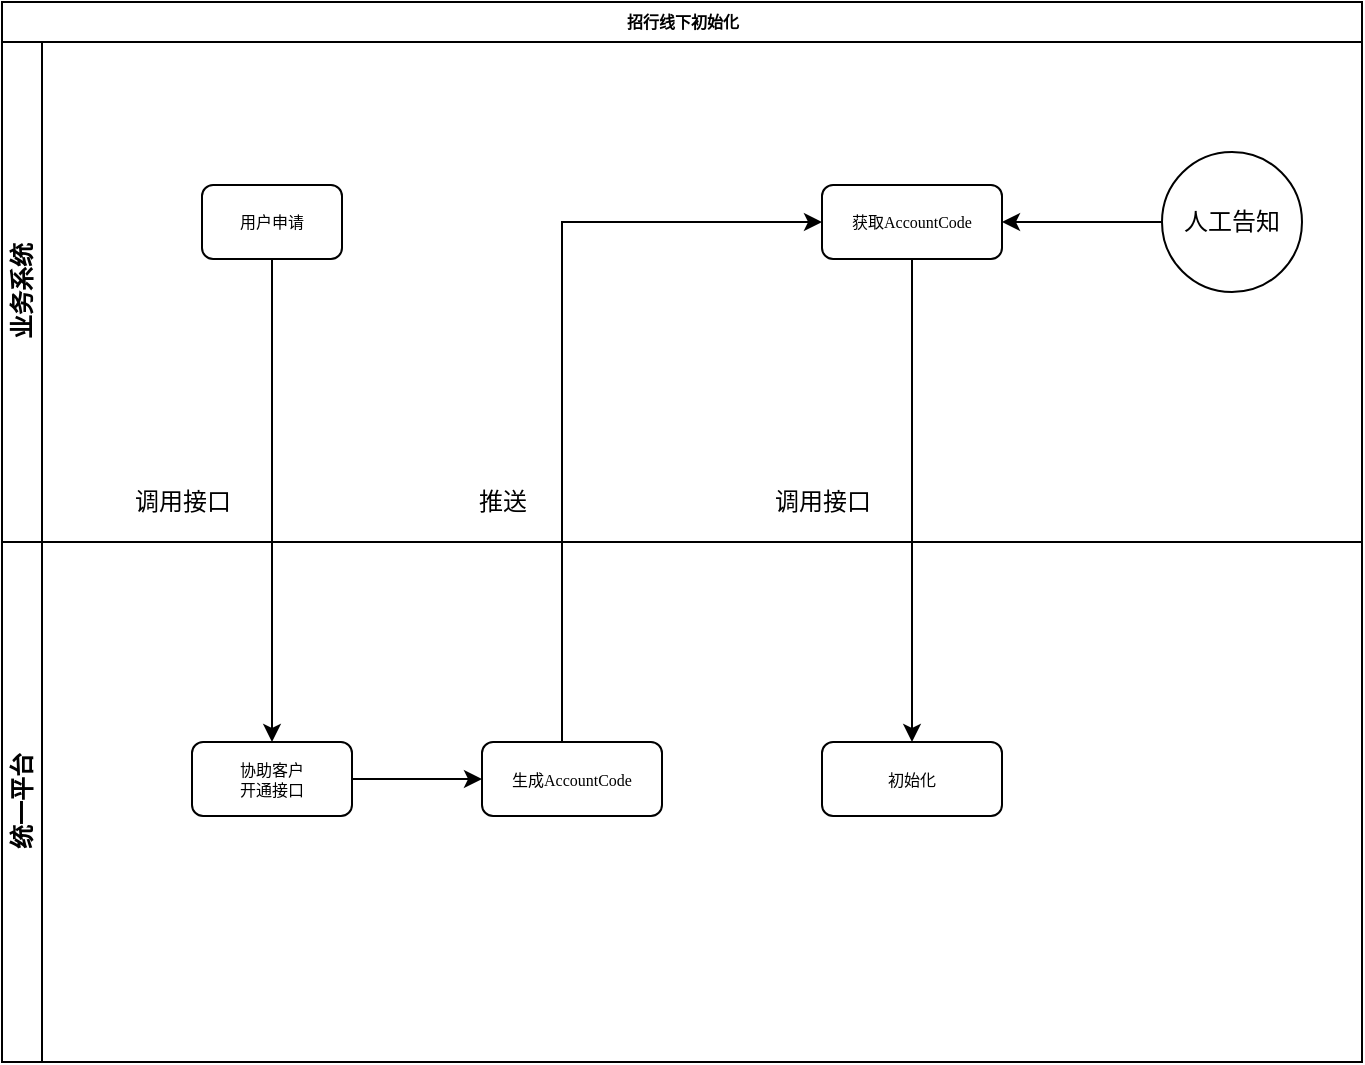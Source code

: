 <mxfile version="17.2.2" type="github">
  <diagram name="Page-1" id="c7488fd3-1785-93aa-aadb-54a6760d102a">
    <mxGraphModel dx="2062" dy="1122" grid="1" gridSize="10" guides="1" tooltips="1" connect="1" arrows="1" fold="1" page="1" pageScale="1" pageWidth="1100" pageHeight="850" background="none" math="0" shadow="0">
      <root>
        <mxCell id="0" />
        <mxCell id="1" parent="0" />
        <mxCell id="2b4e8129b02d487f-1" value="招行线下初始化" style="swimlane;html=1;childLayout=stackLayout;horizontal=1;startSize=20;horizontalStack=0;rounded=0;shadow=0;labelBackgroundColor=none;strokeWidth=1;fontFamily=Verdana;fontSize=8;align=center;" parent="1" vertex="1">
          <mxGeometry x="210" y="150" width="680" height="530" as="geometry">
            <mxRectangle x="180" y="70" width="60" height="20" as="alternateBounds" />
          </mxGeometry>
        </mxCell>
        <mxCell id="2b4e8129b02d487f-2" value="业务系统" style="swimlane;html=1;startSize=20;horizontal=0;" parent="2b4e8129b02d487f-1" vertex="1">
          <mxGeometry y="20" width="680" height="250" as="geometry" />
        </mxCell>
        <mxCell id="2b4e8129b02d487f-6" value="用户申请" style="rounded=1;whiteSpace=wrap;html=1;shadow=0;labelBackgroundColor=none;strokeWidth=1;fontFamily=Verdana;fontSize=8;align=center;" parent="2b4e8129b02d487f-2" vertex="1">
          <mxGeometry x="100" y="71.5" width="70" height="37" as="geometry" />
        </mxCell>
        <mxCell id="2b4e8129b02d487f-7" value="获取AccountCode" style="rounded=1;whiteSpace=wrap;html=1;shadow=0;labelBackgroundColor=none;strokeWidth=1;fontFamily=Verdana;fontSize=8;align=center;" parent="2b4e8129b02d487f-2" vertex="1">
          <mxGeometry x="410" y="71.5" width="90" height="37" as="geometry" />
        </mxCell>
        <mxCell id="-W6k3ipXv1RPS-xv-KPY-1" value="调用接口" style="text;html=1;resizable=0;autosize=1;align=center;verticalAlign=middle;points=[];fillColor=none;strokeColor=none;rounded=0;" vertex="1" parent="2b4e8129b02d487f-2">
          <mxGeometry x="60" y="220" width="60" height="20" as="geometry" />
        </mxCell>
        <mxCell id="-W6k3ipXv1RPS-xv-KPY-6" value="推送" style="text;html=1;resizable=0;autosize=1;align=center;verticalAlign=middle;points=[];fillColor=none;strokeColor=none;rounded=0;" vertex="1" parent="2b4e8129b02d487f-2">
          <mxGeometry x="230" y="220" width="40" height="20" as="geometry" />
        </mxCell>
        <mxCell id="-W6k3ipXv1RPS-xv-KPY-10" value="调用接口" style="text;html=1;resizable=0;autosize=1;align=center;verticalAlign=middle;points=[];fillColor=none;strokeColor=none;rounded=0;" vertex="1" parent="2b4e8129b02d487f-2">
          <mxGeometry x="380" y="220" width="60" height="20" as="geometry" />
        </mxCell>
        <mxCell id="-W6k3ipXv1RPS-xv-KPY-12" style="edgeStyle=orthogonalEdgeStyle;rounded=0;orthogonalLoop=1;jettySize=auto;html=1;entryX=1;entryY=0.5;entryDx=0;entryDy=0;" edge="1" parent="2b4e8129b02d487f-2" source="-W6k3ipXv1RPS-xv-KPY-11" target="2b4e8129b02d487f-7">
          <mxGeometry relative="1" as="geometry" />
        </mxCell>
        <mxCell id="-W6k3ipXv1RPS-xv-KPY-11" value="人工告知" style="ellipse;whiteSpace=wrap;html=1;aspect=fixed;" vertex="1" parent="2b4e8129b02d487f-2">
          <mxGeometry x="580" y="55" width="70" height="70" as="geometry" />
        </mxCell>
        <mxCell id="2b4e8129b02d487f-3" value="统一平台" style="swimlane;html=1;startSize=20;horizontal=0;" parent="2b4e8129b02d487f-1" vertex="1">
          <mxGeometry y="270" width="680" height="260" as="geometry">
            <mxRectangle y="170" width="680" height="20" as="alternateBounds" />
          </mxGeometry>
        </mxCell>
        <mxCell id="-W6k3ipXv1RPS-xv-KPY-4" style="edgeStyle=orthogonalEdgeStyle;rounded=0;orthogonalLoop=1;jettySize=auto;html=1;entryX=0;entryY=0.5;entryDx=0;entryDy=0;" edge="1" parent="2b4e8129b02d487f-3" source="2b4e8129b02d487f-12" target="-W6k3ipXv1RPS-xv-KPY-3">
          <mxGeometry relative="1" as="geometry" />
        </mxCell>
        <mxCell id="2b4e8129b02d487f-12" value="协助客户&lt;br&gt;开通接口" style="rounded=1;whiteSpace=wrap;html=1;shadow=0;labelBackgroundColor=none;strokeWidth=1;fontFamily=Verdana;fontSize=8;align=center;" parent="2b4e8129b02d487f-3" vertex="1">
          <mxGeometry x="95" y="100" width="80" height="37" as="geometry" />
        </mxCell>
        <mxCell id="-W6k3ipXv1RPS-xv-KPY-3" value="生成AccountCode" style="rounded=1;whiteSpace=wrap;html=1;shadow=0;labelBackgroundColor=none;strokeWidth=1;fontFamily=Verdana;fontSize=8;align=center;" vertex="1" parent="2b4e8129b02d487f-3">
          <mxGeometry x="240" y="100" width="90" height="37" as="geometry" />
        </mxCell>
        <mxCell id="-W6k3ipXv1RPS-xv-KPY-8" value="初始化" style="rounded=1;whiteSpace=wrap;html=1;shadow=0;labelBackgroundColor=none;strokeWidth=1;fontFamily=Verdana;fontSize=8;align=center;" vertex="1" parent="2b4e8129b02d487f-3">
          <mxGeometry x="410" y="100" width="90" height="37" as="geometry" />
        </mxCell>
        <mxCell id="-W6k3ipXv1RPS-xv-KPY-2" style="edgeStyle=orthogonalEdgeStyle;rounded=0;orthogonalLoop=1;jettySize=auto;html=1;" edge="1" parent="2b4e8129b02d487f-1" source="2b4e8129b02d487f-6" target="2b4e8129b02d487f-12">
          <mxGeometry relative="1" as="geometry" />
        </mxCell>
        <mxCell id="-W6k3ipXv1RPS-xv-KPY-7" style="edgeStyle=orthogonalEdgeStyle;rounded=0;orthogonalLoop=1;jettySize=auto;html=1;entryX=0;entryY=0.5;entryDx=0;entryDy=0;" edge="1" parent="2b4e8129b02d487f-1" source="-W6k3ipXv1RPS-xv-KPY-3" target="2b4e8129b02d487f-7">
          <mxGeometry relative="1" as="geometry">
            <Array as="points">
              <mxPoint x="280" y="110" />
            </Array>
          </mxGeometry>
        </mxCell>
        <mxCell id="-W6k3ipXv1RPS-xv-KPY-9" style="edgeStyle=orthogonalEdgeStyle;rounded=0;orthogonalLoop=1;jettySize=auto;html=1;entryX=0.5;entryY=0;entryDx=0;entryDy=0;" edge="1" parent="2b4e8129b02d487f-1" source="2b4e8129b02d487f-7" target="-W6k3ipXv1RPS-xv-KPY-8">
          <mxGeometry relative="1" as="geometry" />
        </mxCell>
      </root>
    </mxGraphModel>
  </diagram>
</mxfile>
